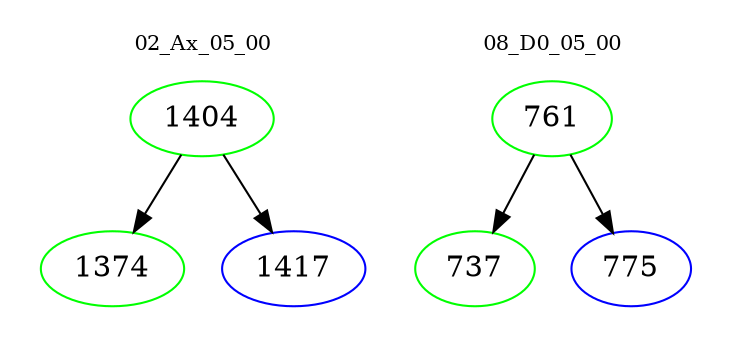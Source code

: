digraph{
subgraph cluster_0 {
color = white
label = "02_Ax_05_00";
fontsize=10;
T0_1404 [label="1404", color="green"]
T0_1404 -> T0_1374 [color="black"]
T0_1374 [label="1374", color="green"]
T0_1404 -> T0_1417 [color="black"]
T0_1417 [label="1417", color="blue"]
}
subgraph cluster_1 {
color = white
label = "08_D0_05_00";
fontsize=10;
T1_761 [label="761", color="green"]
T1_761 -> T1_737 [color="black"]
T1_737 [label="737", color="green"]
T1_761 -> T1_775 [color="black"]
T1_775 [label="775", color="blue"]
}
}

